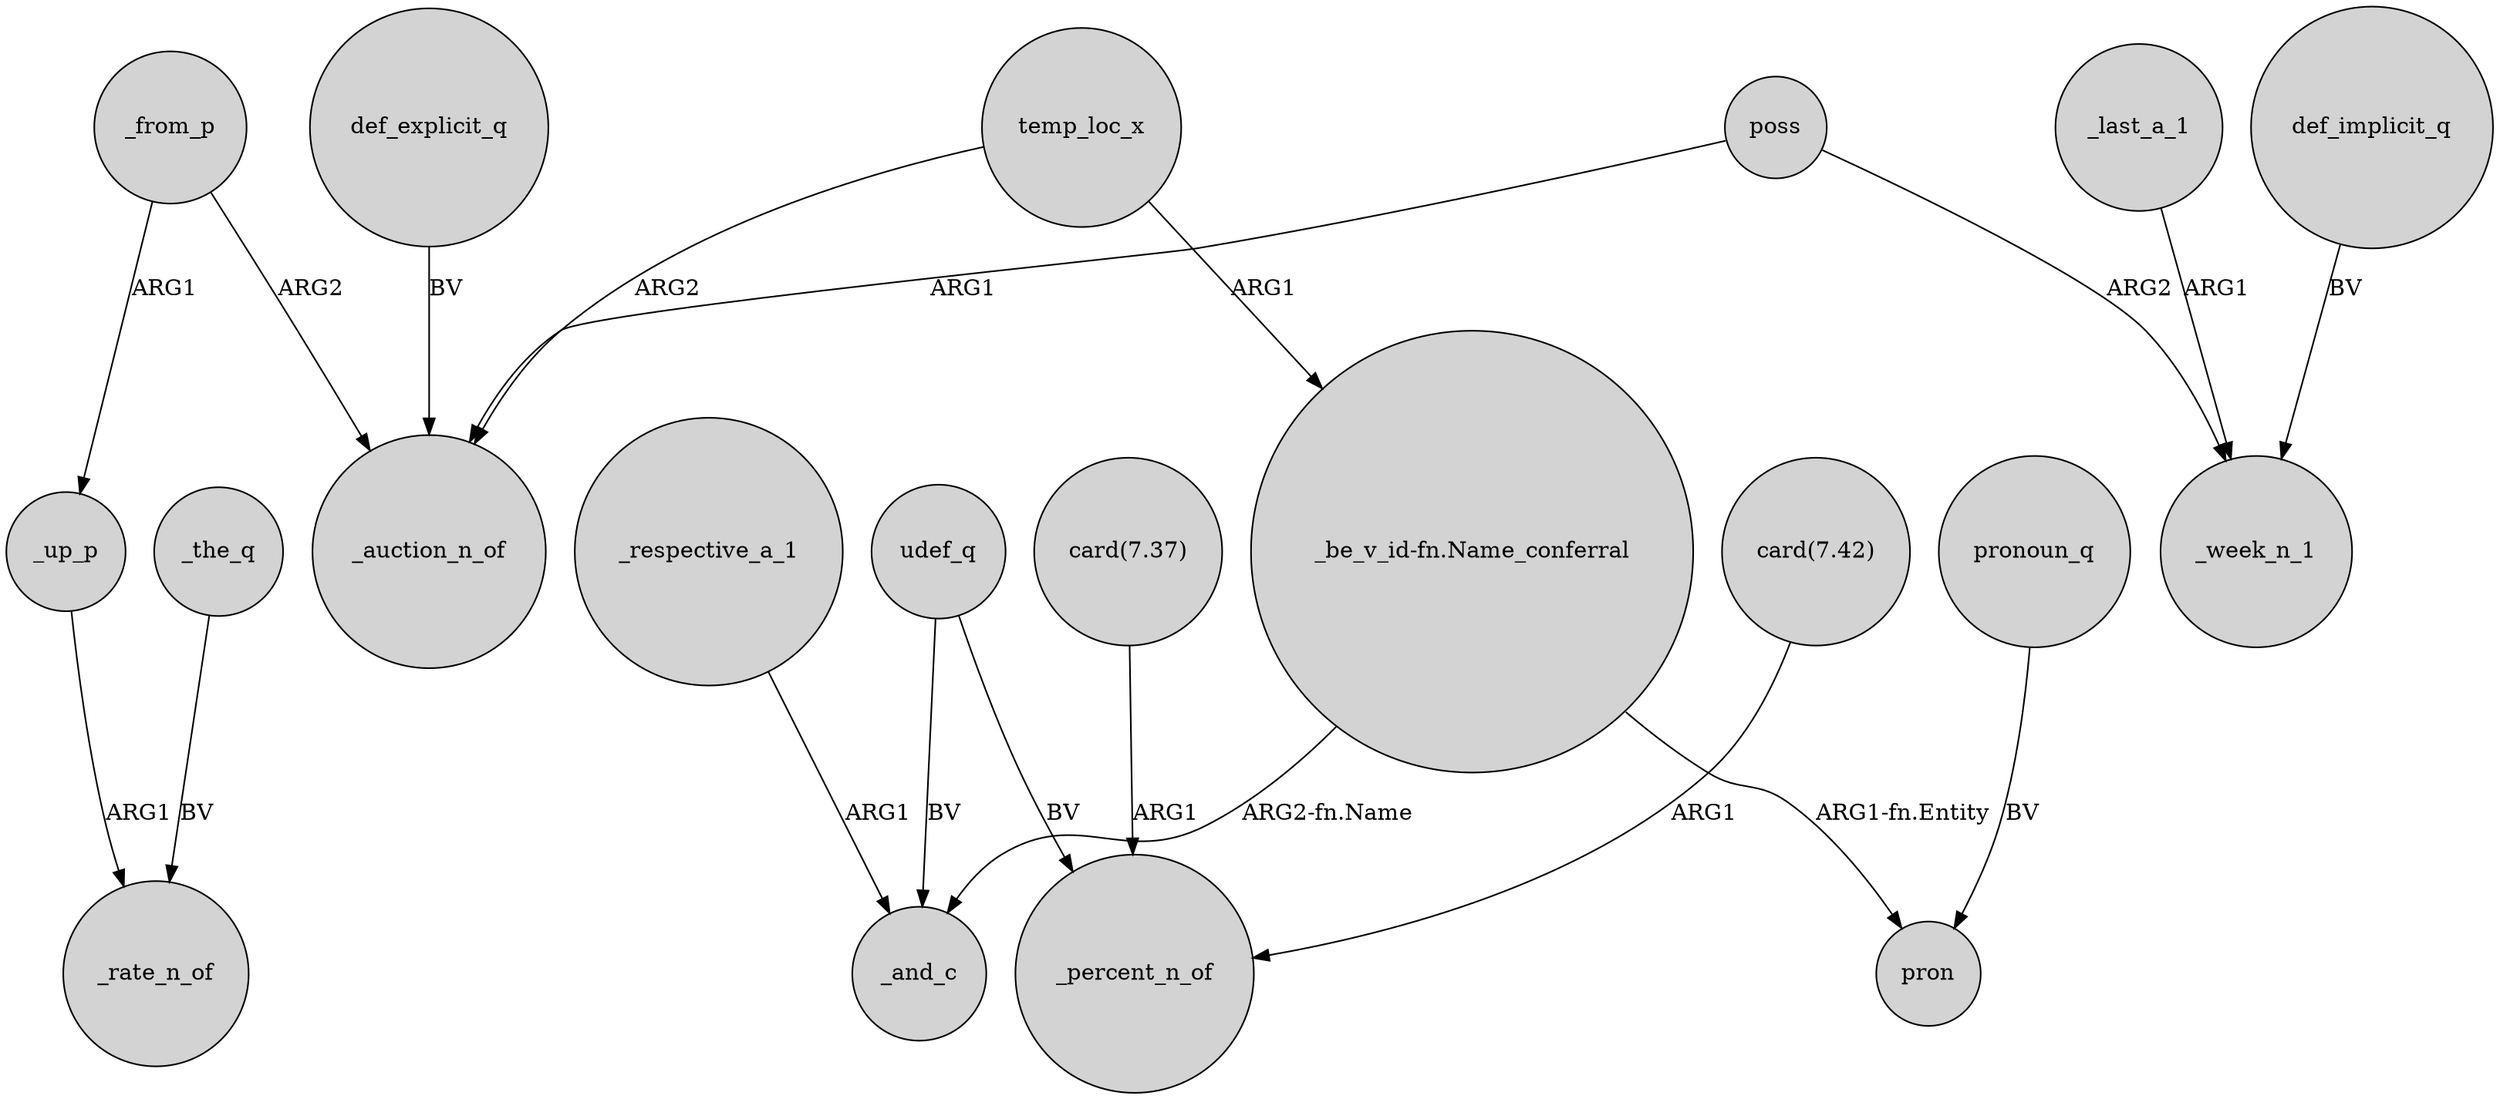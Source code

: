 digraph {
	node [shape=circle style=filled]
	poss -> _auction_n_of [label=ARG1]
	poss -> _week_n_1 [label=ARG2]
	"card(7.37)" -> _percent_n_of [label=ARG1]
	udef_q -> _and_c [label=BV]
	_the_q -> _rate_n_of [label=BV]
	pronoun_q -> pron [label=BV]
	"card(7.42)" -> _percent_n_of [label=ARG1]
	udef_q -> _percent_n_of [label=BV]
	_last_a_1 -> _week_n_1 [label=ARG1]
	_from_p -> _auction_n_of [label=ARG2]
	def_explicit_q -> _auction_n_of [label=BV]
	def_implicit_q -> _week_n_1 [label=BV]
	_up_p -> _rate_n_of [label=ARG1]
	"_be_v_id-fn.Name_conferral" -> pron [label="ARG1-fn.Entity"]
	temp_loc_x -> _auction_n_of [label=ARG2]
	_from_p -> _up_p [label=ARG1]
	"_be_v_id-fn.Name_conferral" -> _and_c [label="ARG2-fn.Name"]
	temp_loc_x -> "_be_v_id-fn.Name_conferral" [label=ARG1]
	_respective_a_1 -> _and_c [label=ARG1]
}
